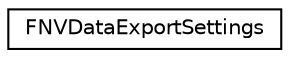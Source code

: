 digraph "Graphical Class Hierarchy"
{
  edge [fontname="Helvetica",fontsize="10",labelfontname="Helvetica",labelfontsize="10"];
  node [fontname="Helvetica",fontsize="10",shape=record];
  rankdir="LR";
  Node1 [label="FNVDataExportSettings",height=0.2,width=0.4,color="black", fillcolor="white", style="filled",URL="$struct_f_n_v_data_export_settings.html"];
}
